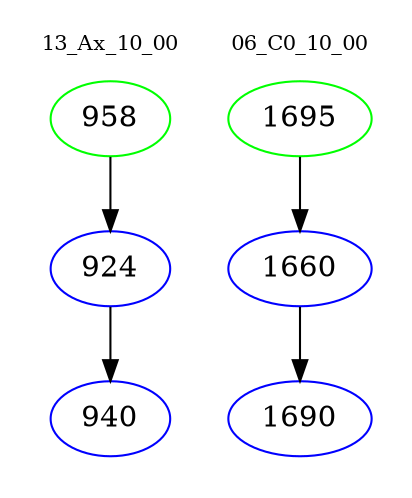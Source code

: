 digraph{
subgraph cluster_0 {
color = white
label = "13_Ax_10_00";
fontsize=10;
T0_958 [label="958", color="green"]
T0_958 -> T0_924 [color="black"]
T0_924 [label="924", color="blue"]
T0_924 -> T0_940 [color="black"]
T0_940 [label="940", color="blue"]
}
subgraph cluster_1 {
color = white
label = "06_C0_10_00";
fontsize=10;
T1_1695 [label="1695", color="green"]
T1_1695 -> T1_1660 [color="black"]
T1_1660 [label="1660", color="blue"]
T1_1660 -> T1_1690 [color="black"]
T1_1690 [label="1690", color="blue"]
}
}
